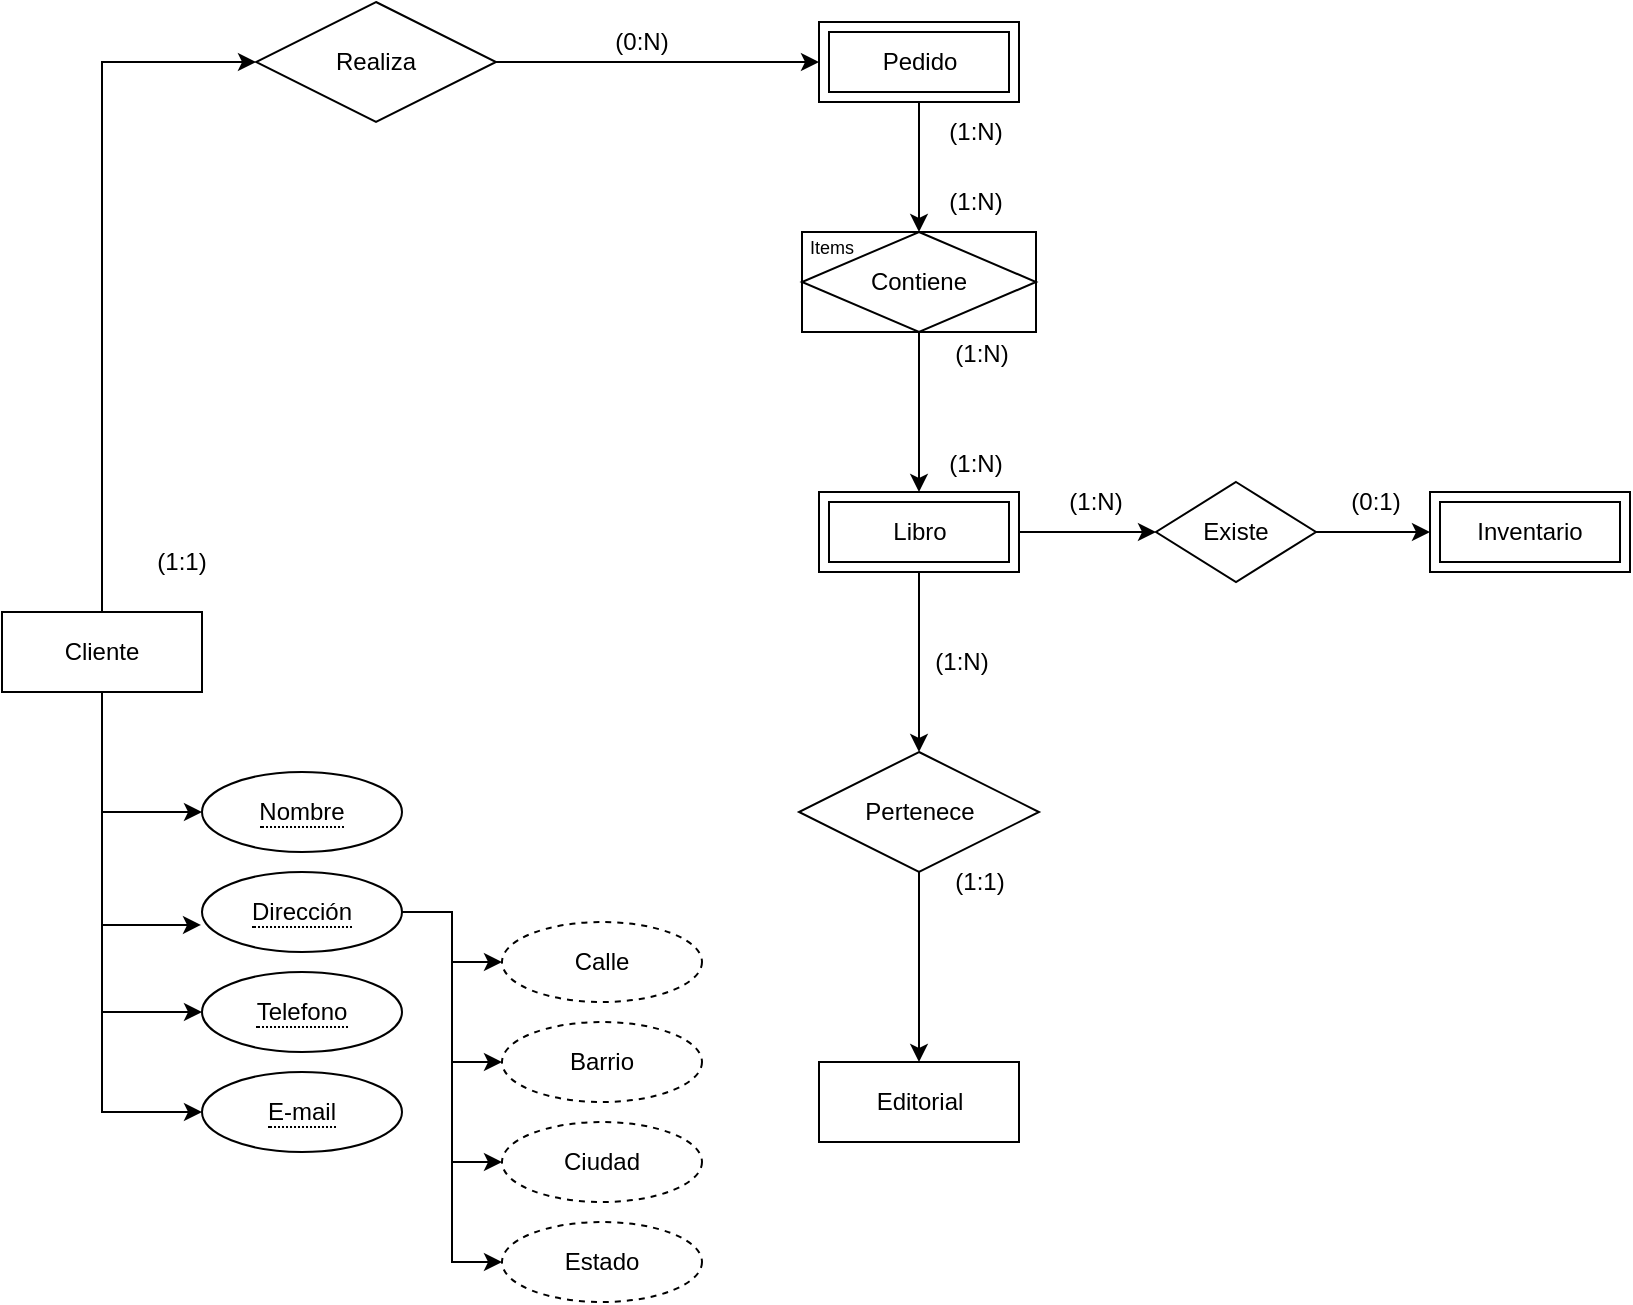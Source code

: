 <mxfile version="27.2.0">
  <diagram name="Página-1" id="5hWvWP4HX-SFYnOjuCj5">
    <mxGraphModel dx="1188" dy="626" grid="1" gridSize="10" guides="1" tooltips="1" connect="1" arrows="1" fold="1" page="1" pageScale="1" pageWidth="827" pageHeight="1169" math="0" shadow="0">
      <root>
        <mxCell id="0" />
        <mxCell id="1" parent="0" />
        <mxCell id="bIbstpp4uyazpAWY5vHL-2" style="edgeStyle=orthogonalEdgeStyle;rounded=0;orthogonalLoop=1;jettySize=auto;html=1;exitX=0.5;exitY=0;exitDx=0;exitDy=0;entryX=0;entryY=0.5;entryDx=0;entryDy=0;" edge="1" parent="1" source="1pu9NDr5MAKM0OqJgRPf-1" target="bIbstpp4uyazpAWY5vHL-1">
          <mxGeometry relative="1" as="geometry" />
        </mxCell>
        <mxCell id="bIbstpp4uyazpAWY5vHL-36" value="" style="edgeStyle=orthogonalEdgeStyle;rounded=0;orthogonalLoop=1;jettySize=auto;html=1;entryX=0;entryY=0.5;entryDx=0;entryDy=0;exitX=0.5;exitY=1;exitDx=0;exitDy=0;" edge="1" parent="1" source="1pu9NDr5MAKM0OqJgRPf-1" target="bIbstpp4uyazpAWY5vHL-31">
          <mxGeometry relative="1" as="geometry" />
        </mxCell>
        <mxCell id="bIbstpp4uyazpAWY5vHL-43" style="edgeStyle=orthogonalEdgeStyle;rounded=0;orthogonalLoop=1;jettySize=auto;html=1;entryX=0;entryY=0.5;entryDx=0;entryDy=0;" edge="1" parent="1" source="1pu9NDr5MAKM0OqJgRPf-1" target="bIbstpp4uyazpAWY5vHL-42">
          <mxGeometry relative="1" as="geometry" />
        </mxCell>
        <mxCell id="bIbstpp4uyazpAWY5vHL-45" style="edgeStyle=orthogonalEdgeStyle;rounded=0;orthogonalLoop=1;jettySize=auto;html=1;entryX=0;entryY=0.5;entryDx=0;entryDy=0;" edge="1" parent="1" source="1pu9NDr5MAKM0OqJgRPf-1" target="bIbstpp4uyazpAWY5vHL-44">
          <mxGeometry relative="1" as="geometry" />
        </mxCell>
        <mxCell id="1pu9NDr5MAKM0OqJgRPf-1" value="Cliente" style="whiteSpace=wrap;html=1;align=center;" parent="1" vertex="1">
          <mxGeometry x="13" y="360" width="100" height="40" as="geometry" />
        </mxCell>
        <mxCell id="bIbstpp4uyazpAWY5vHL-26" style="edgeStyle=orthogonalEdgeStyle;rounded=0;orthogonalLoop=1;jettySize=auto;html=1;exitX=0.5;exitY=1;exitDx=0;exitDy=0;entryX=0.5;entryY=0;entryDx=0;entryDy=0;" edge="1" parent="1" source="1pu9NDr5MAKM0OqJgRPf-2" target="bIbstpp4uyazpAWY5vHL-24">
          <mxGeometry relative="1" as="geometry" />
        </mxCell>
        <mxCell id="1pu9NDr5MAKM0OqJgRPf-2" value="Pedido" style="shape=ext;margin=3;double=1;whiteSpace=wrap;html=1;align=center;" parent="1" vertex="1">
          <mxGeometry x="421.5" y="65" width="100" height="40" as="geometry" />
        </mxCell>
        <mxCell id="1pu9NDr5MAKM0OqJgRPf-3" value="Editorial" style="whiteSpace=wrap;html=1;align=center;" parent="1" vertex="1">
          <mxGeometry x="421.5" y="585" width="100" height="40" as="geometry" />
        </mxCell>
        <mxCell id="1pu9NDr5MAKM0OqJgRPf-4" value="Inventario" style="shape=ext;margin=3;double=1;whiteSpace=wrap;html=1;align=center;" parent="1" vertex="1">
          <mxGeometry x="727" y="300" width="100" height="40" as="geometry" />
        </mxCell>
        <mxCell id="bIbstpp4uyazpAWY5vHL-12" style="edgeStyle=orthogonalEdgeStyle;rounded=0;orthogonalLoop=1;jettySize=auto;html=1;exitX=0.5;exitY=1;exitDx=0;exitDy=0;entryX=0.5;entryY=0;entryDx=0;entryDy=0;" edge="1" parent="1" source="1pu9NDr5MAKM0OqJgRPf-5" target="bIbstpp4uyazpAWY5vHL-11">
          <mxGeometry relative="1" as="geometry" />
        </mxCell>
        <mxCell id="bIbstpp4uyazpAWY5vHL-20" value="" style="edgeStyle=orthogonalEdgeStyle;rounded=0;orthogonalLoop=1;jettySize=auto;html=1;" edge="1" parent="1" source="1pu9NDr5MAKM0OqJgRPf-5" target="bIbstpp4uyazpAWY5vHL-16">
          <mxGeometry relative="1" as="geometry" />
        </mxCell>
        <mxCell id="1pu9NDr5MAKM0OqJgRPf-5" value="Libro" style="shape=ext;margin=3;double=1;whiteSpace=wrap;html=1;align=center;" parent="1" vertex="1">
          <mxGeometry x="421.5" y="300" width="100" height="40" as="geometry" />
        </mxCell>
        <mxCell id="bIbstpp4uyazpAWY5vHL-3" style="edgeStyle=orthogonalEdgeStyle;rounded=0;orthogonalLoop=1;jettySize=auto;html=1;exitX=1;exitY=0.5;exitDx=0;exitDy=0;entryX=0;entryY=0.5;entryDx=0;entryDy=0;" edge="1" parent="1" source="bIbstpp4uyazpAWY5vHL-1" target="1pu9NDr5MAKM0OqJgRPf-2">
          <mxGeometry relative="1" as="geometry" />
        </mxCell>
        <mxCell id="bIbstpp4uyazpAWY5vHL-1" value="Realiza" style="shape=rhombus;perimeter=rhombusPerimeter;whiteSpace=wrap;html=1;align=center;" vertex="1" parent="1">
          <mxGeometry x="140" y="55" width="120" height="60" as="geometry" />
        </mxCell>
        <mxCell id="bIbstpp4uyazpAWY5vHL-4" value="(1:1)" style="text;strokeColor=none;align=center;fillColor=none;html=1;verticalAlign=middle;whiteSpace=wrap;rounded=0;" vertex="1" parent="1">
          <mxGeometry x="73" y="320" width="60" height="30" as="geometry" />
        </mxCell>
        <mxCell id="bIbstpp4uyazpAWY5vHL-5" value="(0:N)" style="text;strokeColor=none;align=center;fillColor=none;html=1;verticalAlign=middle;whiteSpace=wrap;rounded=0;" vertex="1" parent="1">
          <mxGeometry x="303" y="60" width="60" height="30" as="geometry" />
        </mxCell>
        <mxCell id="bIbstpp4uyazpAWY5vHL-9" value="(1:N)" style="text;strokeColor=none;align=center;fillColor=none;html=1;verticalAlign=middle;whiteSpace=wrap;rounded=0;" vertex="1" parent="1">
          <mxGeometry x="470" y="105" width="60" height="30" as="geometry" />
        </mxCell>
        <mxCell id="bIbstpp4uyazpAWY5vHL-10" value="(1:N)" style="text;strokeColor=none;align=center;fillColor=none;html=1;verticalAlign=middle;whiteSpace=wrap;rounded=0;" vertex="1" parent="1">
          <mxGeometry x="470" y="271" width="60" height="30" as="geometry" />
        </mxCell>
        <mxCell id="bIbstpp4uyazpAWY5vHL-13" value="" style="edgeStyle=orthogonalEdgeStyle;rounded=0;orthogonalLoop=1;jettySize=auto;html=1;" edge="1" parent="1" source="bIbstpp4uyazpAWY5vHL-11" target="1pu9NDr5MAKM0OqJgRPf-3">
          <mxGeometry relative="1" as="geometry" />
        </mxCell>
        <mxCell id="bIbstpp4uyazpAWY5vHL-11" value="Pertenece" style="shape=rhombus;perimeter=rhombusPerimeter;whiteSpace=wrap;html=1;align=center;" vertex="1" parent="1">
          <mxGeometry x="411.5" y="430" width="120" height="60" as="geometry" />
        </mxCell>
        <mxCell id="bIbstpp4uyazpAWY5vHL-14" value="(1:N)" style="text;strokeColor=none;align=center;fillColor=none;html=1;verticalAlign=middle;whiteSpace=wrap;rounded=0;" vertex="1" parent="1">
          <mxGeometry x="463" y="370" width="60" height="30" as="geometry" />
        </mxCell>
        <mxCell id="bIbstpp4uyazpAWY5vHL-15" value="(1:1)" style="text;strokeColor=none;align=center;fillColor=none;html=1;verticalAlign=middle;whiteSpace=wrap;rounded=0;" vertex="1" parent="1">
          <mxGeometry x="472" y="480" width="60" height="30" as="geometry" />
        </mxCell>
        <mxCell id="bIbstpp4uyazpAWY5vHL-21" value="" style="edgeStyle=orthogonalEdgeStyle;rounded=0;orthogonalLoop=1;jettySize=auto;html=1;" edge="1" parent="1" source="bIbstpp4uyazpAWY5vHL-16" target="1pu9NDr5MAKM0OqJgRPf-4">
          <mxGeometry relative="1" as="geometry" />
        </mxCell>
        <mxCell id="bIbstpp4uyazpAWY5vHL-16" value="Existe" style="shape=rhombus;perimeter=rhombusPerimeter;whiteSpace=wrap;html=1;align=center;" vertex="1" parent="1">
          <mxGeometry x="590" y="295" width="80" height="50" as="geometry" />
        </mxCell>
        <mxCell id="bIbstpp4uyazpAWY5vHL-22" value="(1:N)" style="text;strokeColor=none;align=center;fillColor=none;html=1;verticalAlign=middle;whiteSpace=wrap;rounded=0;" vertex="1" parent="1">
          <mxGeometry x="530" y="290" width="60" height="30" as="geometry" />
        </mxCell>
        <mxCell id="bIbstpp4uyazpAWY5vHL-23" value="(0:1)" style="text;strokeColor=none;align=center;fillColor=none;html=1;verticalAlign=middle;whiteSpace=wrap;rounded=0;" vertex="1" parent="1">
          <mxGeometry x="670" y="290" width="60" height="30" as="geometry" />
        </mxCell>
        <mxCell id="bIbstpp4uyazpAWY5vHL-27" style="edgeStyle=orthogonalEdgeStyle;rounded=0;orthogonalLoop=1;jettySize=auto;html=1;exitX=0.5;exitY=1;exitDx=0;exitDy=0;entryX=0.5;entryY=0;entryDx=0;entryDy=0;" edge="1" parent="1" source="bIbstpp4uyazpAWY5vHL-24" target="1pu9NDr5MAKM0OqJgRPf-5">
          <mxGeometry relative="1" as="geometry" />
        </mxCell>
        <mxCell id="bIbstpp4uyazpAWY5vHL-24" value="Contiene" style="shape=associativeEntity;whiteSpace=wrap;html=1;align=center;" vertex="1" parent="1">
          <mxGeometry x="413" y="170" width="117" height="50" as="geometry" />
        </mxCell>
        <mxCell id="bIbstpp4uyazpAWY5vHL-28" value="Items" style="text;strokeColor=none;align=center;fillColor=none;html=1;verticalAlign=middle;whiteSpace=wrap;rounded=0;fontSize=9;" vertex="1" parent="1">
          <mxGeometry x="408" y="168" width="40" height="20" as="geometry" />
        </mxCell>
        <mxCell id="bIbstpp4uyazpAWY5vHL-29" value="(1:N)" style="text;strokeColor=none;align=center;fillColor=none;html=1;verticalAlign=middle;whiteSpace=wrap;rounded=0;" vertex="1" parent="1">
          <mxGeometry x="470" y="140" width="60" height="30" as="geometry" />
        </mxCell>
        <mxCell id="bIbstpp4uyazpAWY5vHL-30" value="(1:N)" style="text;strokeColor=none;align=center;fillColor=none;html=1;verticalAlign=middle;whiteSpace=wrap;rounded=0;" vertex="1" parent="1">
          <mxGeometry x="473" y="216" width="60" height="30" as="geometry" />
        </mxCell>
        <mxCell id="bIbstpp4uyazpAWY5vHL-31" value="&lt;span style=&quot;border-bottom: 1px dotted&quot;&gt;Nombre&lt;/span&gt;" style="ellipse;whiteSpace=wrap;html=1;align=center;" vertex="1" parent="1">
          <mxGeometry x="113" y="440" width="100" height="40" as="geometry" />
        </mxCell>
        <mxCell id="bIbstpp4uyazpAWY5vHL-50" style="edgeStyle=orthogonalEdgeStyle;rounded=0;orthogonalLoop=1;jettySize=auto;html=1;entryX=0;entryY=0.5;entryDx=0;entryDy=0;" edge="1" parent="1" source="bIbstpp4uyazpAWY5vHL-39" target="bIbstpp4uyazpAWY5vHL-46">
          <mxGeometry relative="1" as="geometry" />
        </mxCell>
        <mxCell id="bIbstpp4uyazpAWY5vHL-51" style="edgeStyle=orthogonalEdgeStyle;rounded=0;orthogonalLoop=1;jettySize=auto;html=1;entryX=0;entryY=0.5;entryDx=0;entryDy=0;" edge="1" parent="1" source="bIbstpp4uyazpAWY5vHL-39" target="bIbstpp4uyazpAWY5vHL-47">
          <mxGeometry relative="1" as="geometry" />
        </mxCell>
        <mxCell id="bIbstpp4uyazpAWY5vHL-52" style="edgeStyle=orthogonalEdgeStyle;rounded=0;orthogonalLoop=1;jettySize=auto;html=1;entryX=0;entryY=0.5;entryDx=0;entryDy=0;" edge="1" parent="1" source="bIbstpp4uyazpAWY5vHL-39" target="bIbstpp4uyazpAWY5vHL-48">
          <mxGeometry relative="1" as="geometry" />
        </mxCell>
        <mxCell id="bIbstpp4uyazpAWY5vHL-53" style="edgeStyle=orthogonalEdgeStyle;rounded=0;orthogonalLoop=1;jettySize=auto;html=1;entryX=0;entryY=0.5;entryDx=0;entryDy=0;" edge="1" parent="1" source="bIbstpp4uyazpAWY5vHL-39" target="bIbstpp4uyazpAWY5vHL-49">
          <mxGeometry relative="1" as="geometry" />
        </mxCell>
        <mxCell id="bIbstpp4uyazpAWY5vHL-39" value="&lt;span style=&quot;border-bottom: 1px dotted&quot;&gt;Dirección&lt;/span&gt;" style="ellipse;whiteSpace=wrap;html=1;align=center;" vertex="1" parent="1">
          <mxGeometry x="113" y="490" width="100" height="40" as="geometry" />
        </mxCell>
        <mxCell id="bIbstpp4uyazpAWY5vHL-41" style="edgeStyle=orthogonalEdgeStyle;rounded=0;orthogonalLoop=1;jettySize=auto;html=1;entryX=-0.005;entryY=0.662;entryDx=0;entryDy=0;entryPerimeter=0;" edge="1" parent="1" source="1pu9NDr5MAKM0OqJgRPf-1" target="bIbstpp4uyazpAWY5vHL-39">
          <mxGeometry relative="1" as="geometry" />
        </mxCell>
        <mxCell id="bIbstpp4uyazpAWY5vHL-42" value="&lt;span style=&quot;border-bottom: 1px dotted&quot;&gt;Telefono&lt;/span&gt;" style="ellipse;whiteSpace=wrap;html=1;align=center;" vertex="1" parent="1">
          <mxGeometry x="113" y="540" width="100" height="40" as="geometry" />
        </mxCell>
        <mxCell id="bIbstpp4uyazpAWY5vHL-44" value="&lt;span style=&quot;border-bottom: 1px dotted&quot;&gt;E-mail&lt;/span&gt;" style="ellipse;whiteSpace=wrap;html=1;align=center;" vertex="1" parent="1">
          <mxGeometry x="113" y="590" width="100" height="40" as="geometry" />
        </mxCell>
        <mxCell id="bIbstpp4uyazpAWY5vHL-46" value="Calle" style="ellipse;whiteSpace=wrap;html=1;align=center;dashed=1;" vertex="1" parent="1">
          <mxGeometry x="263" y="515" width="100" height="40" as="geometry" />
        </mxCell>
        <mxCell id="bIbstpp4uyazpAWY5vHL-47" value="Barrio" style="ellipse;whiteSpace=wrap;html=1;align=center;dashed=1;" vertex="1" parent="1">
          <mxGeometry x="263" y="565" width="100" height="40" as="geometry" />
        </mxCell>
        <mxCell id="bIbstpp4uyazpAWY5vHL-48" value="Ciudad" style="ellipse;whiteSpace=wrap;html=1;align=center;dashed=1;" vertex="1" parent="1">
          <mxGeometry x="263" y="615" width="100" height="40" as="geometry" />
        </mxCell>
        <mxCell id="bIbstpp4uyazpAWY5vHL-49" value="Estado" style="ellipse;whiteSpace=wrap;html=1;align=center;dashed=1;" vertex="1" parent="1">
          <mxGeometry x="263" y="665" width="100" height="40" as="geometry" />
        </mxCell>
      </root>
    </mxGraphModel>
  </diagram>
</mxfile>
